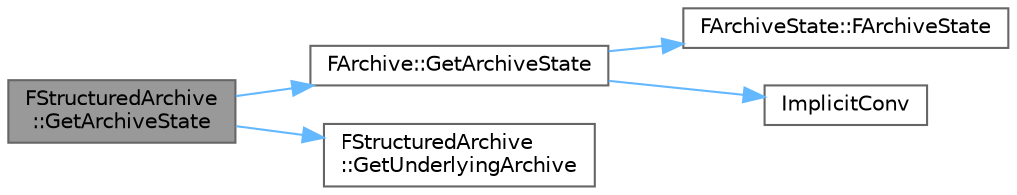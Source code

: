 digraph "FStructuredArchive::GetArchiveState"
{
 // INTERACTIVE_SVG=YES
 // LATEX_PDF_SIZE
  bgcolor="transparent";
  edge [fontname=Helvetica,fontsize=10,labelfontname=Helvetica,labelfontsize=10];
  node [fontname=Helvetica,fontsize=10,shape=box,height=0.2,width=0.4];
  rankdir="LR";
  Node1 [id="Node000001",label="FStructuredArchive\l::GetArchiveState",height=0.2,width=0.4,color="gray40", fillcolor="grey60", style="filled", fontcolor="black",tooltip="Gets the archiving state."];
  Node1 -> Node2 [id="edge1_Node000001_Node000002",color="steelblue1",style="solid",tooltip=" "];
  Node2 [id="Node000002",label="FArchive::GetArchiveState",height=0.2,width=0.4,color="grey40", fillcolor="white", style="filled",URL="$d0/df8/classFArchive.html#a4d611d38acc67d01c5cdac95b27f24d8",tooltip="Returns the low level archive state for this archive."];
  Node2 -> Node3 [id="edge2_Node000002_Node000003",color="steelblue1",style="solid",tooltip=" "];
  Node3 [id="Node000003",label="FArchiveState::FArchiveState",height=0.2,width=0.4,color="grey40", fillcolor="white", style="filled",URL="$d8/dea/structFArchiveState.html#a7af1279236a6b442faba05a1a47c5d4f",tooltip=" "];
  Node2 -> Node4 [id="edge3_Node000002_Node000004",color="steelblue1",style="solid",tooltip=" "];
  Node4 [id="Node000004",label="ImplicitConv",height=0.2,width=0.4,color="grey40", fillcolor="white", style="filled",URL="$d4/d24/UnrealTemplate_8h.html#a9fa7c37bbe9a78c929140d67c03c21c1",tooltip="Uses implicit conversion to create an instance of a specific type."];
  Node1 -> Node5 [id="edge4_Node000001_Node000005",color="steelblue1",style="solid",tooltip=" "];
  Node5 [id="Node000005",label="FStructuredArchive\l::GetUnderlyingArchive",height=0.2,width=0.4,color="grey40", fillcolor="white", style="filled",URL="$d4/da8/classFStructuredArchive.html#a213ba7532f3e7742ce5a385bae29d3e8",tooltip="Gets the serialization context from the underlying archive."];
}

